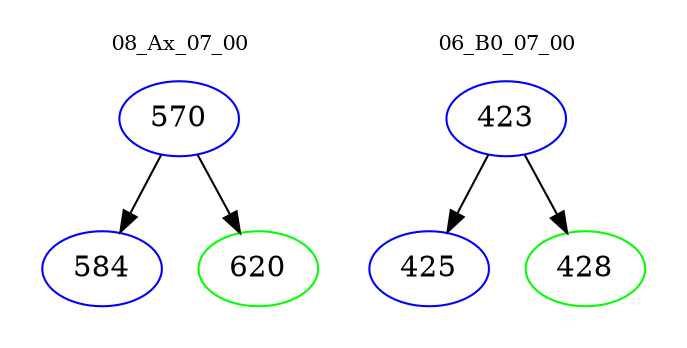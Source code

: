 digraph{
subgraph cluster_0 {
color = white
label = "08_Ax_07_00";
fontsize=10;
T0_570 [label="570", color="blue"]
T0_570 -> T0_584 [color="black"]
T0_584 [label="584", color="blue"]
T0_570 -> T0_620 [color="black"]
T0_620 [label="620", color="green"]
}
subgraph cluster_1 {
color = white
label = "06_B0_07_00";
fontsize=10;
T1_423 [label="423", color="blue"]
T1_423 -> T1_425 [color="black"]
T1_425 [label="425", color="blue"]
T1_423 -> T1_428 [color="black"]
T1_428 [label="428", color="green"]
}
}
